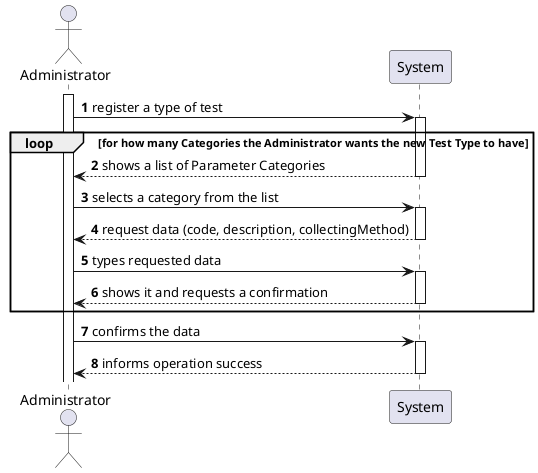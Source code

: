 @startuml
autonumber

actor "Administrator" as admin
activate admin

admin -> System ++: register a type of test
loop for how many Categories the Administrator wants the new Test Type to have
System --> admin --: shows a list of Parameter Categories
admin -> System ++: selects a category from the list
System -->  admin --: request data (code, description, collectingMethod)
admin ->  System ++: types requested data
System --> admin --: shows it and requests a confirmation
end
admin -> System ++: confirms the data
System --> admin --: informs operation success

@enduml